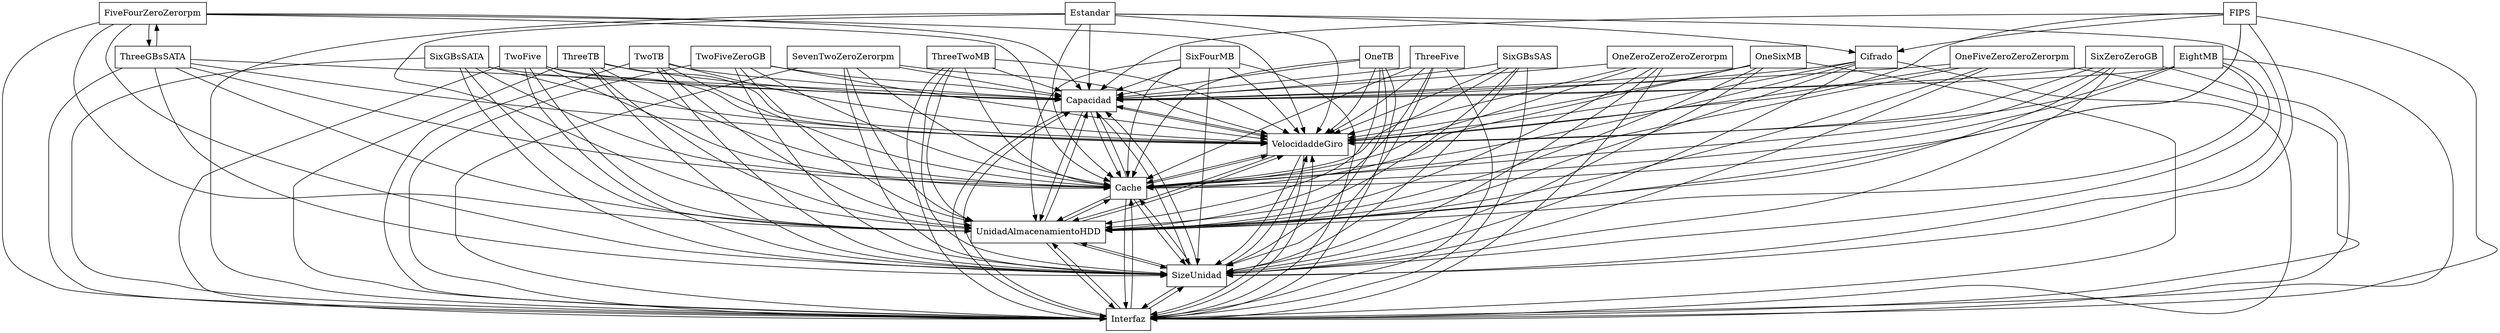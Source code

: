 digraph{
graph [rankdir=TB];
node [shape=box];
edge [arrowhead=normal];
0[label="TwoTB",]
1[label="SixZeroZeroGB",]
2[label="Capacidad",]
3[label="Estandar",]
4[label="VelocidaddeGiro",]
5[label="Interfaz",]
6[label="Cifrado",]
7[label="FiveFourZeroZerorpm",]
8[label="TwoFive",]
9[label="OneZeroZeroZeroZerorpm",]
10[label="FIPS",]
11[label="OneTB",]
12[label="ThreeGBsSATA",]
13[label="OneSixMB",]
14[label="SizeUnidad",]
15[label="TwoFiveZeroGB",]
16[label="ThreeFive",]
17[label="EightMB",]
18[label="UnidadAlmacenamientoHDD",]
19[label="ThreeTwoMB",]
20[label="Cache",]
21[label="SixGBsSATA",]
22[label="OneFiveZeroZeroZerorpm",]
23[label="SixGBsSAS",]
24[label="SixFourMB",]
25[label="SevenTwoZeroZerorpm",]
26[label="ThreeTB",]
0->2[label="",]
0->4[label="",]
0->5[label="",]
0->14[label="",]
0->18[label="",]
0->20[label="",]
1->2[label="",]
1->4[label="",]
1->5[label="",]
1->14[label="",]
1->18[label="",]
1->20[label="",]
2->4[label="",]
2->5[label="",]
2->14[label="",]
2->18[label="",]
2->20[label="",]
3->2[label="",]
3->4[label="",]
3->5[label="",]
3->6[label="",]
3->14[label="",]
3->18[label="",]
3->20[label="",]
4->2[label="",]
4->5[label="",]
4->14[label="",]
4->18[label="",]
4->20[label="",]
5->2[label="",]
5->4[label="",]
5->14[label="",]
5->18[label="",]
5->20[label="",]
6->2[label="",]
6->4[label="",]
6->5[label="",]
6->14[label="",]
6->18[label="",]
6->20[label="",]
7->2[label="",]
7->4[label="",]
7->5[label="",]
7->12[label="",]
7->14[label="",]
7->18[label="",]
7->20[label="",]
8->2[label="",]
8->4[label="",]
8->5[label="",]
8->14[label="",]
8->18[label="",]
8->20[label="",]
9->2[label="",]
9->4[label="",]
9->5[label="",]
9->14[label="",]
9->18[label="",]
9->20[label="",]
10->2[label="",]
10->4[label="",]
10->5[label="",]
10->6[label="",]
10->14[label="",]
10->18[label="",]
10->20[label="",]
11->2[label="",]
11->4[label="",]
11->5[label="",]
11->14[label="",]
11->18[label="",]
11->20[label="",]
12->2[label="",]
12->4[label="",]
12->5[label="",]
12->7[label="",]
12->14[label="",]
12->18[label="",]
12->20[label="",]
13->2[label="",]
13->4[label="",]
13->5[label="",]
13->14[label="",]
13->18[label="",]
13->20[label="",]
14->2[label="",]
14->4[label="",]
14->5[label="",]
14->18[label="",]
14->20[label="",]
15->2[label="",]
15->4[label="",]
15->5[label="",]
15->14[label="",]
15->18[label="",]
15->20[label="",]
16->2[label="",]
16->4[label="",]
16->5[label="",]
16->14[label="",]
16->18[label="",]
16->20[label="",]
17->2[label="",]
17->4[label="",]
17->5[label="",]
17->14[label="",]
17->18[label="",]
17->20[label="",]
18->2[label="",]
18->4[label="",]
18->5[label="",]
18->14[label="",]
18->20[label="",]
19->2[label="",]
19->4[label="",]
19->5[label="",]
19->14[label="",]
19->18[label="",]
19->20[label="",]
20->2[label="",]
20->4[label="",]
20->5[label="",]
20->14[label="",]
20->18[label="",]
21->2[label="",]
21->4[label="",]
21->5[label="",]
21->14[label="",]
21->18[label="",]
21->20[label="",]
22->2[label="",]
22->4[label="",]
22->5[label="",]
22->14[label="",]
22->18[label="",]
22->20[label="",]
23->2[label="",]
23->4[label="",]
23->5[label="",]
23->14[label="",]
23->18[label="",]
23->20[label="",]
24->2[label="",]
24->4[label="",]
24->5[label="",]
24->14[label="",]
24->18[label="",]
24->20[label="",]
25->2[label="",]
25->4[label="",]
25->5[label="",]
25->14[label="",]
25->18[label="",]
25->20[label="",]
26->2[label="",]
26->4[label="",]
26->5[label="",]
26->14[label="",]
26->18[label="",]
26->20[label="",]
}
